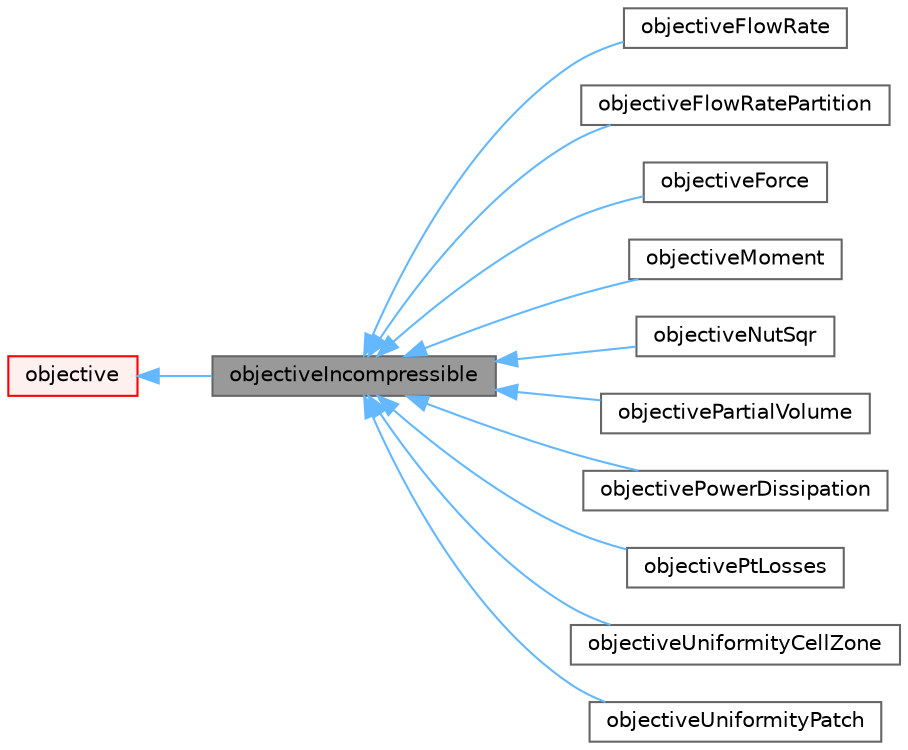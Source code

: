 digraph "objectiveIncompressible"
{
 // LATEX_PDF_SIZE
  bgcolor="transparent";
  edge [fontname=Helvetica,fontsize=10,labelfontname=Helvetica,labelfontsize=10];
  node [fontname=Helvetica,fontsize=10,shape=box,height=0.2,width=0.4];
  rankdir="LR";
  Node1 [id="Node000001",label="objectiveIncompressible",height=0.2,width=0.4,color="gray40", fillcolor="grey60", style="filled", fontcolor="black",tooltip="Abstract base class for objective functions in incompressible flows."];
  Node2 -> Node1 [id="edge1_Node000001_Node000002",dir="back",color="steelblue1",style="solid",tooltip=" "];
  Node2 [id="Node000002",label="objective",height=0.2,width=0.4,color="red", fillcolor="#FFF0F0", style="filled",URL="$classFoam_1_1objective.html",tooltip="Abstract base class for objective functions. No point in making this runTime selectable since its chi..."];
  Node1 -> Node12 [id="edge2_Node000001_Node000012",dir="back",color="steelblue1",style="solid",tooltip=" "];
  Node12 [id="Node000012",label="objectiveFlowRate",height=0.2,width=0.4,color="gray40", fillcolor="white", style="filled",URL="$classFoam_1_1objectives_1_1objectiveFlowRate.html",tooltip="Minimize/maximize flow rate through a given set of patches."];
  Node1 -> Node13 [id="edge3_Node000001_Node000013",dir="back",color="steelblue1",style="solid",tooltip=" "];
  Node13 [id="Node000013",label="objectiveFlowRatePartition",height=0.2,width=0.4,color="gray40", fillcolor="white", style="filled",URL="$classFoam_1_1objectives_1_1objectiveFlowRatePartition.html",tooltip="Split inlet flow rate to given percentages at the prescribed outlet patches."];
  Node1 -> Node14 [id="edge4_Node000001_Node000014",dir="back",color="steelblue1",style="solid",tooltip=" "];
  Node14 [id="Node000014",label="objectiveForce",height=0.2,width=0.4,color="gray40", fillcolor="white", style="filled",URL="$classFoam_1_1objectives_1_1objectiveForce.html",tooltip=" "];
  Node1 -> Node15 [id="edge5_Node000001_Node000015",dir="back",color="steelblue1",style="solid",tooltip=" "];
  Node15 [id="Node000015",label="objectiveMoment",height=0.2,width=0.4,color="gray40", fillcolor="white", style="filled",URL="$classFoam_1_1objectives_1_1objectiveMoment.html",tooltip=" "];
  Node1 -> Node16 [id="edge6_Node000001_Node000016",dir="back",color="steelblue1",style="solid",tooltip=" "];
  Node16 [id="Node000016",label="objectiveNutSqr",height=0.2,width=0.4,color="gray40", fillcolor="white", style="filled",URL="$classFoam_1_1objectives_1_1objectiveNutSqr.html",tooltip="Objective qualitatively quantifying noise through the integral of the squared turbulent viscosity ove..."];
  Node1 -> Node17 [id="edge7_Node000001_Node000017",dir="back",color="steelblue1",style="solid",tooltip=" "];
  Node17 [id="Node000017",label="objectivePartialVolume",height=0.2,width=0.4,color="gray40", fillcolor="white", style="filled",URL="$classFoam_1_1objectives_1_1objectivePartialVolume.html",tooltip=" "];
  Node1 -> Node18 [id="edge8_Node000001_Node000018",dir="back",color="steelblue1",style="solid",tooltip=" "];
  Node18 [id="Node000018",label="objectivePowerDissipation",height=0.2,width=0.4,color="gray40", fillcolor="white", style="filled",URL="$classFoam_1_1objectives_1_1objectivePowerDissipation.html",tooltip="Computes and minimizes the power dissipation within given cellZones. In the absence of significant vi..."];
  Node1 -> Node19 [id="edge9_Node000001_Node000019",dir="back",color="steelblue1",style="solid",tooltip=" "];
  Node19 [id="Node000019",label="objectivePtLosses",height=0.2,width=0.4,color="gray40", fillcolor="white", style="filled",URL="$classFoam_1_1objectives_1_1objectivePtLosses.html",tooltip=" "];
  Node1 -> Node20 [id="edge10_Node000001_Node000020",dir="back",color="steelblue1",style="solid",tooltip=" "];
  Node20 [id="Node000020",label="objectiveUniformityCellZone",height=0.2,width=0.4,color="gray40", fillcolor="white", style="filled",URL="$classFoam_1_1objectives_1_1objectiveUniformityCellZone.html",tooltip="Computes and minimizes (half) the variance of the velocity distribution in a given set of cellZones."];
  Node1 -> Node21 [id="edge11_Node000001_Node000021",dir="back",color="steelblue1",style="solid",tooltip=" "];
  Node21 [id="Node000021",label="objectiveUniformityPatch",height=0.2,width=0.4,color="gray40", fillcolor="white", style="filled",URL="$classFoam_1_1objectives_1_1objectiveUniformityPatch.html",tooltip="Computes and minimizes (half) the variance of the velocity distribution in a given set of patches."];
}
